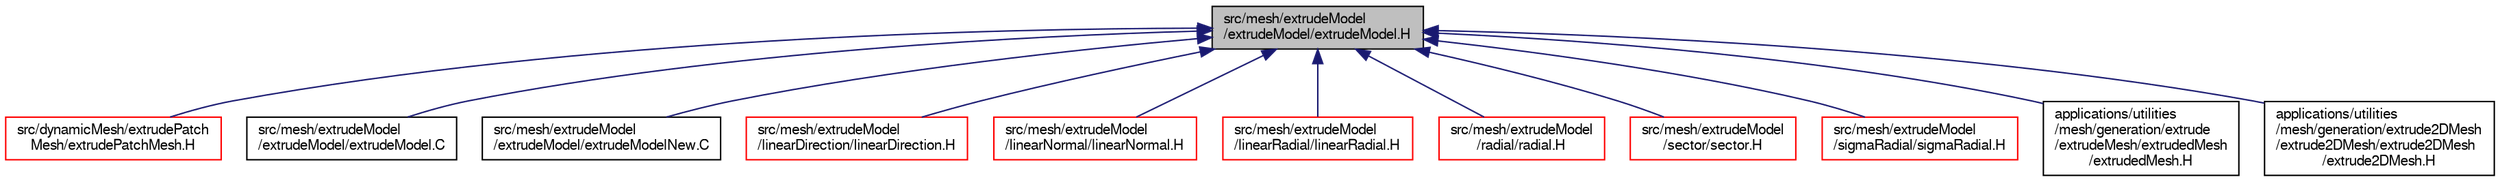 digraph "src/mesh/extrudeModel/extrudeModel/extrudeModel.H"
{
  bgcolor="transparent";
  edge [fontname="FreeSans",fontsize="10",labelfontname="FreeSans",labelfontsize="10"];
  node [fontname="FreeSans",fontsize="10",shape=record];
  Node81 [label="src/mesh/extrudeModel\l/extrudeModel/extrudeModel.H",height=0.2,width=0.4,color="black", fillcolor="grey75", style="filled", fontcolor="black"];
  Node81 -> Node82 [dir="back",color="midnightblue",fontsize="10",style="solid",fontname="FreeSans"];
  Node82 [label="src/dynamicMesh/extrudePatch\lMesh/extrudePatchMesh.H",height=0.2,width=0.4,color="red",URL="$a00404.html"];
  Node81 -> Node86 [dir="back",color="midnightblue",fontsize="10",style="solid",fontname="FreeSans"];
  Node86 [label="src/mesh/extrudeModel\l/extrudeModel/extrudeModel.C",height=0.2,width=0.4,color="black",URL="$a07103.html"];
  Node81 -> Node87 [dir="back",color="midnightblue",fontsize="10",style="solid",fontname="FreeSans"];
  Node87 [label="src/mesh/extrudeModel\l/extrudeModel/extrudeModelNew.C",height=0.2,width=0.4,color="black",URL="$a07109.html"];
  Node81 -> Node88 [dir="back",color="midnightblue",fontsize="10",style="solid",fontname="FreeSans"];
  Node88 [label="src/mesh/extrudeModel\l/linearDirection/linearDirection.H",height=0.2,width=0.4,color="red",URL="$a07115.html"];
  Node81 -> Node90 [dir="back",color="midnightblue",fontsize="10",style="solid",fontname="FreeSans"];
  Node90 [label="src/mesh/extrudeModel\l/linearNormal/linearNormal.H",height=0.2,width=0.4,color="red",URL="$a07121.html"];
  Node81 -> Node94 [dir="back",color="midnightblue",fontsize="10",style="solid",fontname="FreeSans"];
  Node94 [label="src/mesh/extrudeModel\l/linearRadial/linearRadial.H",height=0.2,width=0.4,color="red",URL="$a07127.html"];
  Node81 -> Node96 [dir="back",color="midnightblue",fontsize="10",style="solid",fontname="FreeSans"];
  Node96 [label="src/mesh/extrudeModel\l/radial/radial.H",height=0.2,width=0.4,color="red",URL="$a07139.html"];
  Node81 -> Node98 [dir="back",color="midnightblue",fontsize="10",style="solid",fontname="FreeSans"];
  Node98 [label="src/mesh/extrudeModel\l/sector/sector.H",height=0.2,width=0.4,color="red",URL="$a07145.html"];
  Node81 -> Node104 [dir="back",color="midnightblue",fontsize="10",style="solid",fontname="FreeSans"];
  Node104 [label="src/mesh/extrudeModel\l/sigmaRadial/sigmaRadial.H",height=0.2,width=0.4,color="red",URL="$a07151.html"];
  Node81 -> Node106 [dir="back",color="midnightblue",fontsize="10",style="solid",fontname="FreeSans"];
  Node106 [label="applications/utilities\l/mesh/generation/extrude\l/extrudeMesh/extrudedMesh\l/extrudedMesh.H",height=0.2,width=0.4,color="black",URL="$a18002.html"];
  Node81 -> Node107 [dir="back",color="midnightblue",fontsize="10",style="solid",fontname="FreeSans"];
  Node107 [label="applications/utilities\l/mesh/generation/extrude2DMesh\l/extrude2DMesh/extrude2DMesh\l/extrude2DMesh.H",height=0.2,width=0.4,color="black",URL="$a18017.html"];
}
